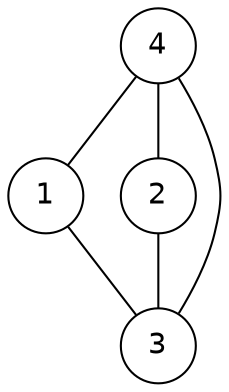 graph G {
    node [fontname = "DejaVuSans", shape = circle];
    
    1 [pos="2,1!"];
    2 [pos="2,3!"];
    3 [pos="1,2!"];
    4 [pos="3,2!"];

    2 -- 3;
    1 -- 3;
    4 -- 3;
    4 -- 1;
    4 -- 2;
}
